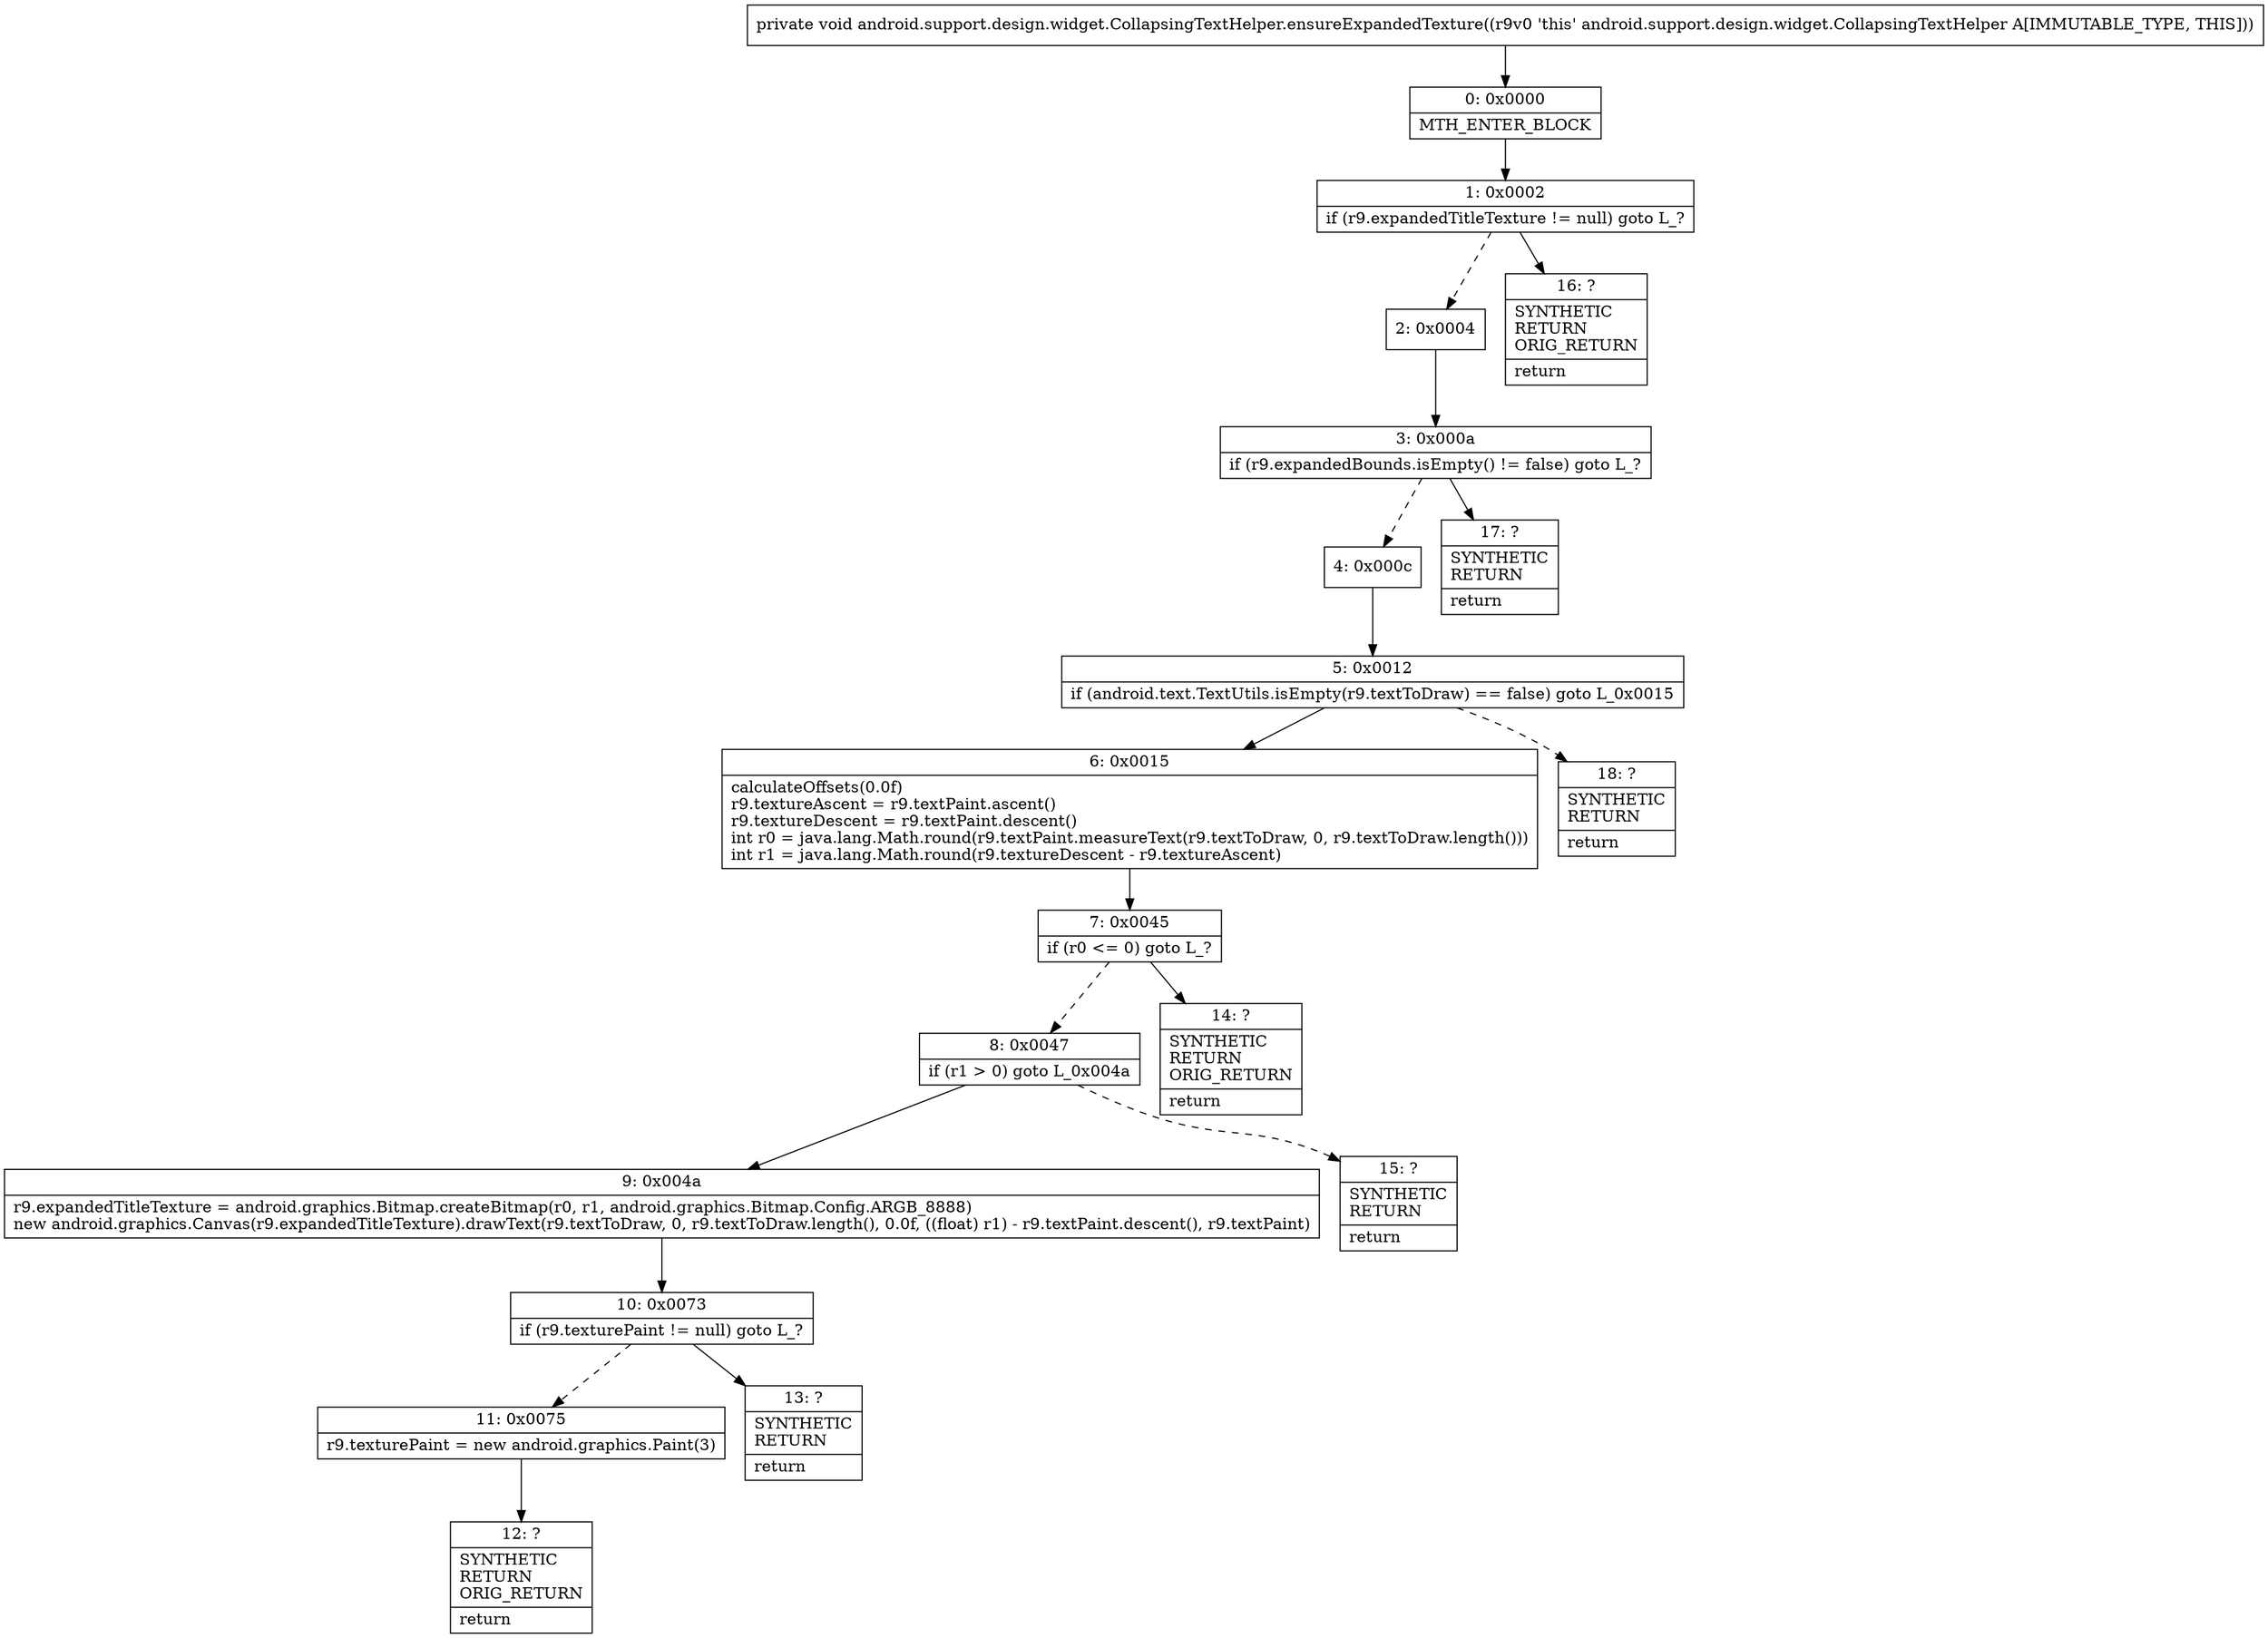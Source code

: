 digraph "CFG forandroid.support.design.widget.CollapsingTextHelper.ensureExpandedTexture()V" {
Node_0 [shape=record,label="{0\:\ 0x0000|MTH_ENTER_BLOCK\l}"];
Node_1 [shape=record,label="{1\:\ 0x0002|if (r9.expandedTitleTexture != null) goto L_?\l}"];
Node_2 [shape=record,label="{2\:\ 0x0004}"];
Node_3 [shape=record,label="{3\:\ 0x000a|if (r9.expandedBounds.isEmpty() != false) goto L_?\l}"];
Node_4 [shape=record,label="{4\:\ 0x000c}"];
Node_5 [shape=record,label="{5\:\ 0x0012|if (android.text.TextUtils.isEmpty(r9.textToDraw) == false) goto L_0x0015\l}"];
Node_6 [shape=record,label="{6\:\ 0x0015|calculateOffsets(0.0f)\lr9.textureAscent = r9.textPaint.ascent()\lr9.textureDescent = r9.textPaint.descent()\lint r0 = java.lang.Math.round(r9.textPaint.measureText(r9.textToDraw, 0, r9.textToDraw.length()))\lint r1 = java.lang.Math.round(r9.textureDescent \- r9.textureAscent)\l}"];
Node_7 [shape=record,label="{7\:\ 0x0045|if (r0 \<= 0) goto L_?\l}"];
Node_8 [shape=record,label="{8\:\ 0x0047|if (r1 \> 0) goto L_0x004a\l}"];
Node_9 [shape=record,label="{9\:\ 0x004a|r9.expandedTitleTexture = android.graphics.Bitmap.createBitmap(r0, r1, android.graphics.Bitmap.Config.ARGB_8888)\lnew android.graphics.Canvas(r9.expandedTitleTexture).drawText(r9.textToDraw, 0, r9.textToDraw.length(), 0.0f, ((float) r1) \- r9.textPaint.descent(), r9.textPaint)\l}"];
Node_10 [shape=record,label="{10\:\ 0x0073|if (r9.texturePaint != null) goto L_?\l}"];
Node_11 [shape=record,label="{11\:\ 0x0075|r9.texturePaint = new android.graphics.Paint(3)\l}"];
Node_12 [shape=record,label="{12\:\ ?|SYNTHETIC\lRETURN\lORIG_RETURN\l|return\l}"];
Node_13 [shape=record,label="{13\:\ ?|SYNTHETIC\lRETURN\l|return\l}"];
Node_14 [shape=record,label="{14\:\ ?|SYNTHETIC\lRETURN\lORIG_RETURN\l|return\l}"];
Node_15 [shape=record,label="{15\:\ ?|SYNTHETIC\lRETURN\l|return\l}"];
Node_16 [shape=record,label="{16\:\ ?|SYNTHETIC\lRETURN\lORIG_RETURN\l|return\l}"];
Node_17 [shape=record,label="{17\:\ ?|SYNTHETIC\lRETURN\l|return\l}"];
Node_18 [shape=record,label="{18\:\ ?|SYNTHETIC\lRETURN\l|return\l}"];
MethodNode[shape=record,label="{private void android.support.design.widget.CollapsingTextHelper.ensureExpandedTexture((r9v0 'this' android.support.design.widget.CollapsingTextHelper A[IMMUTABLE_TYPE, THIS])) }"];
MethodNode -> Node_0;
Node_0 -> Node_1;
Node_1 -> Node_2[style=dashed];
Node_1 -> Node_16;
Node_2 -> Node_3;
Node_3 -> Node_4[style=dashed];
Node_3 -> Node_17;
Node_4 -> Node_5;
Node_5 -> Node_6;
Node_5 -> Node_18[style=dashed];
Node_6 -> Node_7;
Node_7 -> Node_8[style=dashed];
Node_7 -> Node_14;
Node_8 -> Node_9;
Node_8 -> Node_15[style=dashed];
Node_9 -> Node_10;
Node_10 -> Node_11[style=dashed];
Node_10 -> Node_13;
Node_11 -> Node_12;
}

